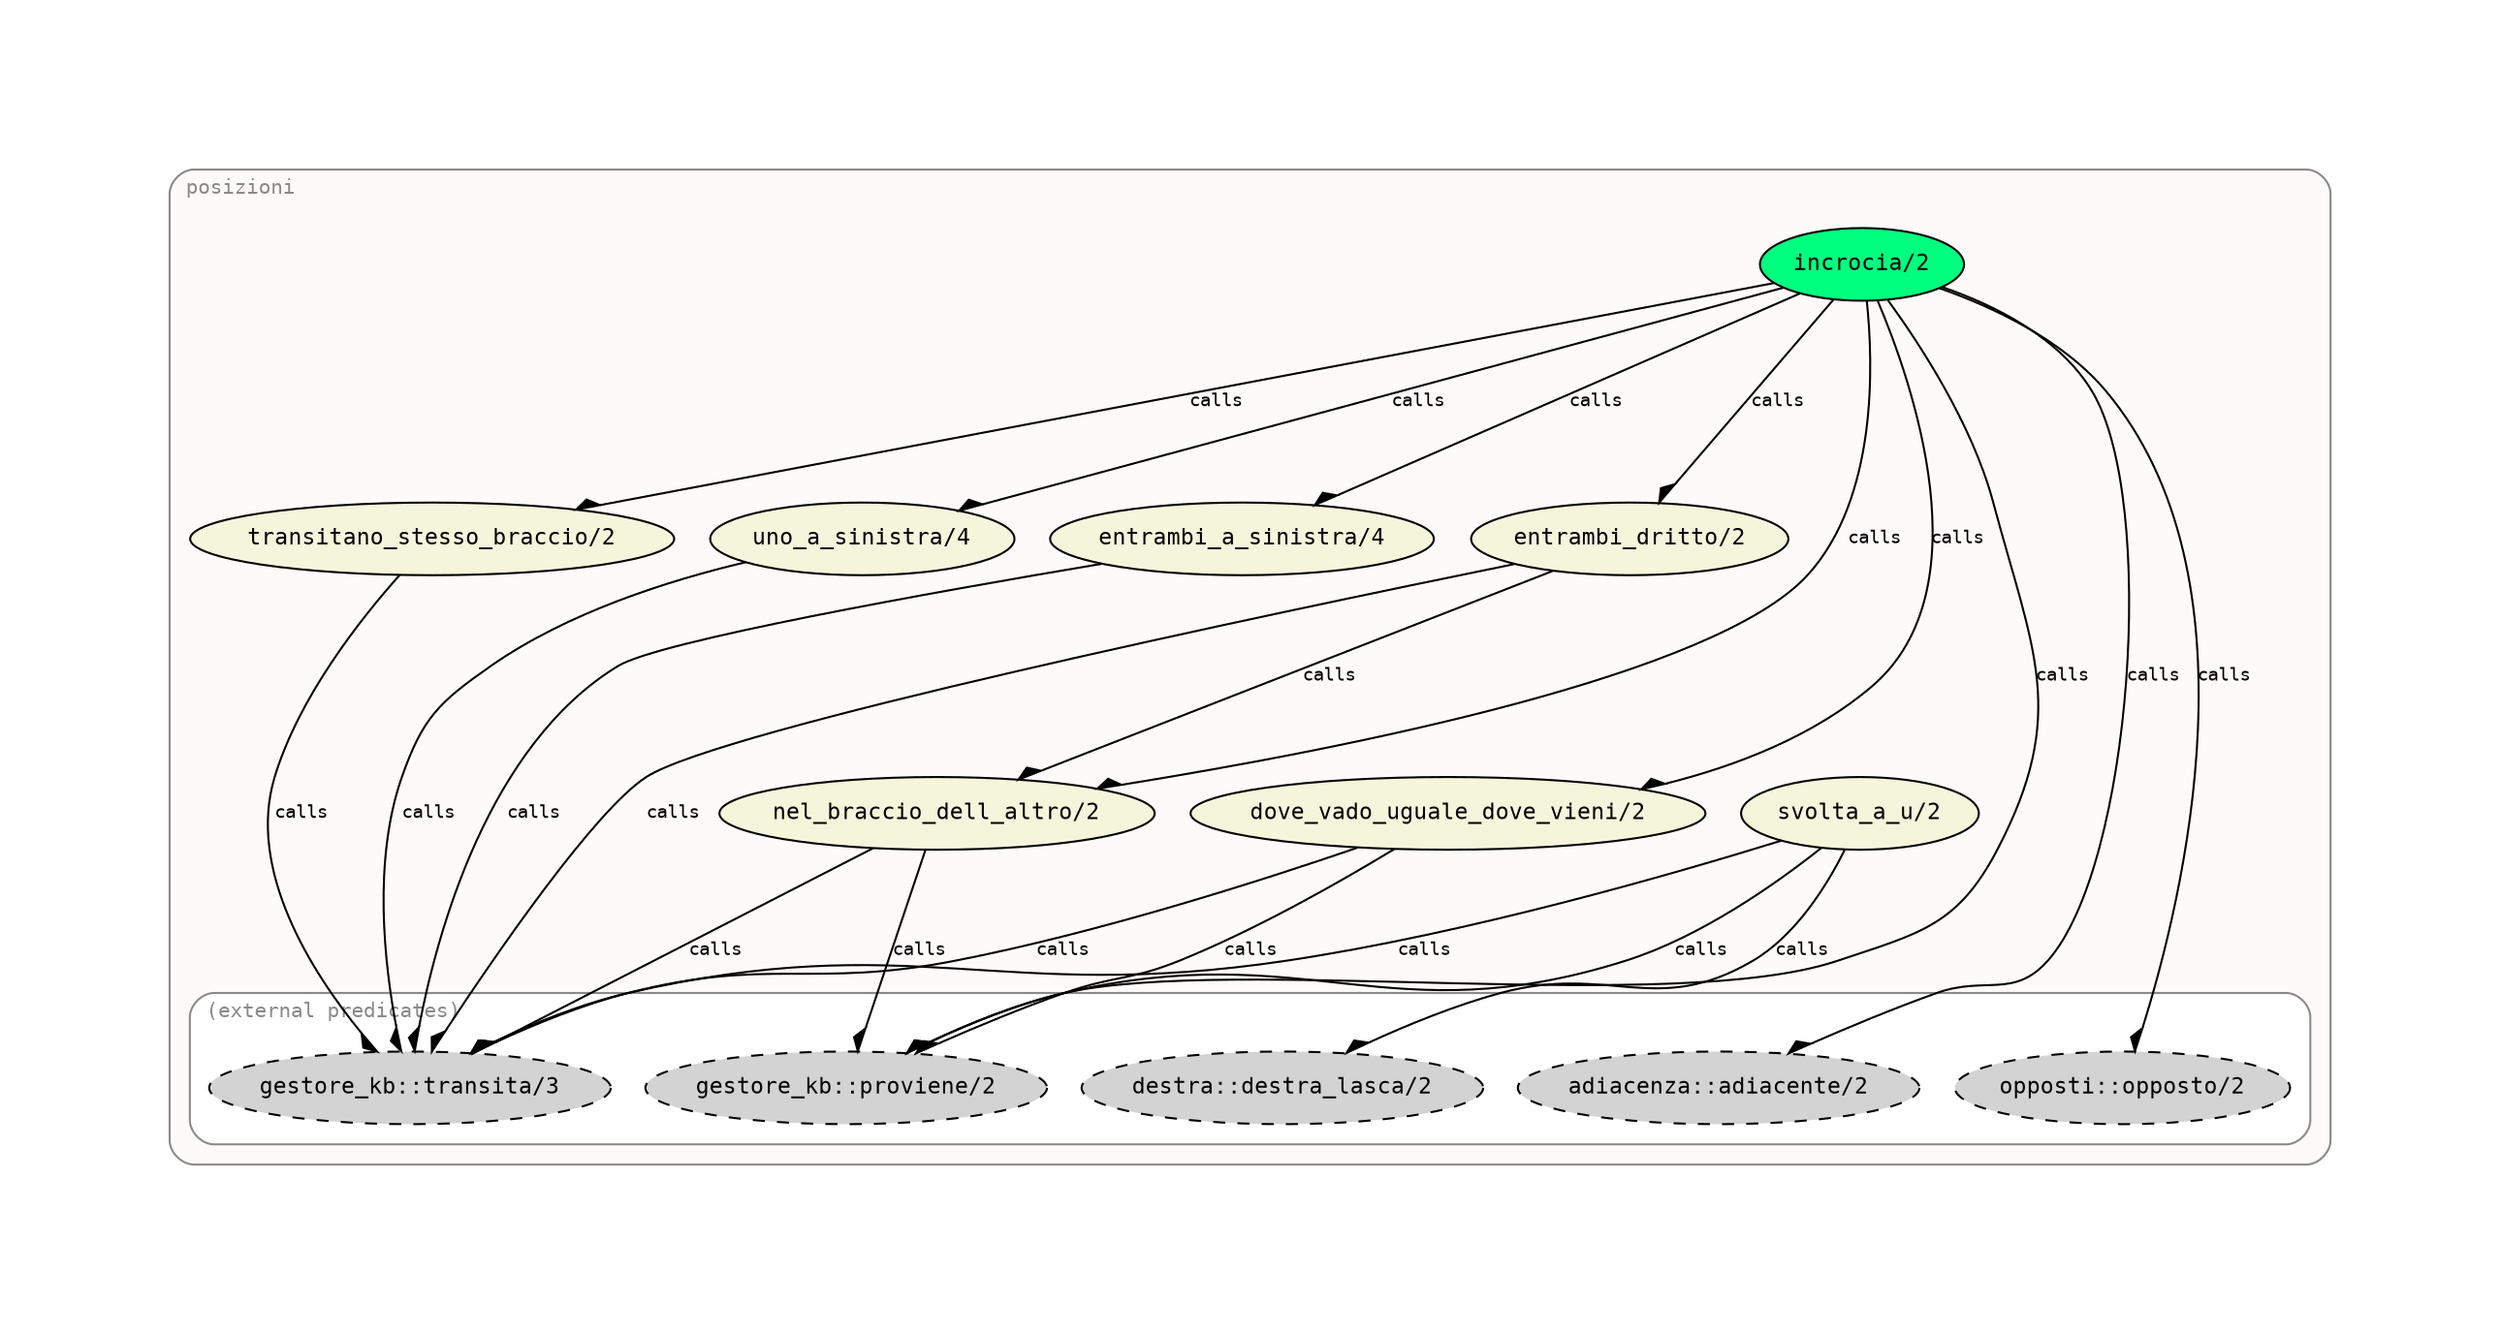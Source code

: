digraph "posizioni_object" {
rankdir="TB"
ranksep="1.25"
compound="true"
splines="true"
pack="true"
clusterrank="local"
labeljust="l"
margin="1.0"
fontname="Courier"
fontsize="10"
fontcolor="snow4"
pencolor="snow4"
node [shape="ellipse",style="filled",fillcolor="white",fontname="Courier",fontsize="9"]
edge [fontname="Courier",fontsize="9"]

subgraph "cluster_posizioni_object" {
URL=""
tooltip="/home/giuseppe/IA/Progetto/code/prolog/posizioni.lgt"
bgcolor="snow"
style="rounded"
margin="10"
label="posizioni"
"incrocia/2" [shape="ellipse",URL="posizioni_0.html#incrocia/2",tooltip="posizioni_0.html#incrocia/2",style="filled",fillcolor="springgreen",label=<<FONT POINT-SIZE="11"><![CDATA[incrocia/2]]></FONT>>]
"svolta_a_u/2" [shape="ellipse",style="filled",fillcolor="beige",label=<<FONT POINT-SIZE="11"><![CDATA[svolta_a_u/2]]></FONT>>]
"transitano_stesso_braccio/2" [shape="ellipse",style="filled",fillcolor="beige",label=<<FONT POINT-SIZE="11"><![CDATA[transitano_stesso_braccio/2]]></FONT>>]
"entrambi_dritto/2" [shape="ellipse",style="filled",fillcolor="beige",label=<<FONT POINT-SIZE="11"><![CDATA[entrambi_dritto/2]]></FONT>>]
"entrambi_a_sinistra/4" [shape="ellipse",style="filled",fillcolor="beige",label=<<FONT POINT-SIZE="11"><![CDATA[entrambi_a_sinistra/4]]></FONT>>]
"uno_a_sinistra/4" [shape="ellipse",style="filled",fillcolor="beige",label=<<FONT POINT-SIZE="11"><![CDATA[uno_a_sinistra/4]]></FONT>>]
"nel_braccio_dell_altro/2" [shape="ellipse",style="filled",fillcolor="beige",label=<<FONT POINT-SIZE="11"><![CDATA[nel_braccio_dell_altro/2]]></FONT>>]
"dove_vado_uguale_dove_vieni/2" [shape="ellipse",style="filled",fillcolor="beige",label=<<FONT POINT-SIZE="11"><![CDATA[dove_vado_uguale_dove_vieni/2]]></FONT>>]
subgraph "cluster_other" {
URL=""
tooltip="(external predicates)"
bgcolor="white"
style="rounded"
margin="10"
label="(external predicates)"
"gestore_kb::proviene/2" [shape="ellipse",URL="gestore_kb_0.html#proviene/2",tooltip="gestore_kb_0.html#proviene/2",style="filled,dashed",fillcolor="lightgrey",label=<<FONT POINT-SIZE="11"><![CDATA[gestore_kb::proviene/2]]></FONT>>]
"adiacenza::adiacente/2" [shape="ellipse",URL="adiacenza_0.html#adiacente/2",tooltip="adiacenza_0.html#adiacente/2",style="filled,dashed",fillcolor="lightgrey",label=<<FONT POINT-SIZE="11"><![CDATA[adiacenza::adiacente/2]]></FONT>>]
"opposti::opposto/2" [shape="ellipse",URL="opposti_0.html#opposto/2",tooltip="opposti_0.html#opposto/2",style="filled,dashed",fillcolor="lightgrey",label=<<FONT POINT-SIZE="11"><![CDATA[opposti::opposto/2]]></FONT>>]
"gestore_kb::transita/3" [shape="ellipse",URL="gestore_kb_0.html#transita/3",tooltip="gestore_kb_0.html#transita/3",style="filled,dashed",fillcolor="lightgrey",label=<<FONT POINT-SIZE="11"><![CDATA[gestore_kb::transita/3]]></FONT>>]
"destra::destra_lasca/2" [shape="ellipse",URL="destra_0.html#destra_lasca/2",tooltip="destra_0.html#destra_lasca/2",style="filled,dashed",fillcolor="lightgrey",label=<<FONT POINT-SIZE="11"><![CDATA[destra::destra_lasca/2]]></FONT>>]
}

"incrocia/2" -> "transitano_stesso_braccio/2" [arrowhead="rdiamond",tooltip="calls",label=<<![CDATA[calls]]><BR/>>]
"incrocia/2" -> "entrambi_dritto/2" [arrowhead="rdiamond",tooltip="calls",label=<<![CDATA[calls]]><BR/>>]
"incrocia/2" -> "entrambi_a_sinistra/4" [arrowhead="rdiamond",tooltip="calls",label=<<![CDATA[calls]]><BR/>>]
"incrocia/2" -> "uno_a_sinistra/4" [arrowhead="rdiamond",tooltip="calls",label=<<![CDATA[calls]]><BR/>>]
"incrocia/2" -> "nel_braccio_dell_altro/2" [arrowhead="rdiamond",tooltip="calls",label=<<![CDATA[calls]]><BR/>>]
"incrocia/2" -> "dove_vado_uguale_dove_vieni/2" [arrowhead="rdiamond",tooltip="calls",label=<<![CDATA[calls]]><BR/>>]
"entrambi_dritto/2" -> "nel_braccio_dell_altro/2" [arrowhead="rdiamond",tooltip="calls",label=<<![CDATA[calls]]><BR/>>]
"incrocia/2" -> "gestore_kb::proviene/2" [arrowhead="rdiamond",tooltip="calls",label=<<![CDATA[calls]]><BR/>>]
"incrocia/2" -> "adiacenza::adiacente/2" [arrowhead="rdiamond",tooltip="calls",label=<<![CDATA[calls]]><BR/>>]
"incrocia/2" -> "opposti::opposto/2" [arrowhead="rdiamond",tooltip="calls",label=<<![CDATA[calls]]><BR/>>]
"svolta_a_u/2" -> "gestore_kb::transita/3" [arrowhead="rdiamond",tooltip="calls",label=<<![CDATA[calls]]><BR/>>]
"svolta_a_u/2" -> "gestore_kb::proviene/2" [arrowhead="rdiamond",tooltip="calls",label=<<![CDATA[calls]]><BR/>>]
"svolta_a_u/2" -> "destra::destra_lasca/2" [arrowhead="rdiamond",tooltip="calls",label=<<![CDATA[calls]]><BR/>>]
"transitano_stesso_braccio/2" -> "gestore_kb::transita/3" [arrowhead="rdiamond",tooltip="calls",label=<<![CDATA[calls]]><BR/>>]
"entrambi_dritto/2" -> "gestore_kb::transita/3" [arrowhead="rdiamond",tooltip="calls",label=<<![CDATA[calls]]><BR/>>]
"entrambi_a_sinistra/4" -> "gestore_kb::transita/3" [arrowhead="rdiamond",tooltip="calls",label=<<![CDATA[calls]]><BR/>>]
"uno_a_sinistra/4" -> "gestore_kb::transita/3" [arrowhead="rdiamond",tooltip="calls",label=<<![CDATA[calls]]><BR/>>]
"nel_braccio_dell_altro/2" -> "gestore_kb::proviene/2" [arrowhead="rdiamond",tooltip="calls",label=<<![CDATA[calls]]><BR/>>]
"nel_braccio_dell_altro/2" -> "gestore_kb::transita/3" [arrowhead="rdiamond",tooltip="calls",label=<<![CDATA[calls]]><BR/>>]
"dove_vado_uguale_dove_vieni/2" -> "gestore_kb::proviene/2" [arrowhead="rdiamond",tooltip="calls",label=<<![CDATA[calls]]><BR/>>]
"dove_vado_uguale_dove_vieni/2" -> "gestore_kb::transita/3" [arrowhead="rdiamond",tooltip="calls",label=<<![CDATA[calls]]><BR/>>]
}

}
